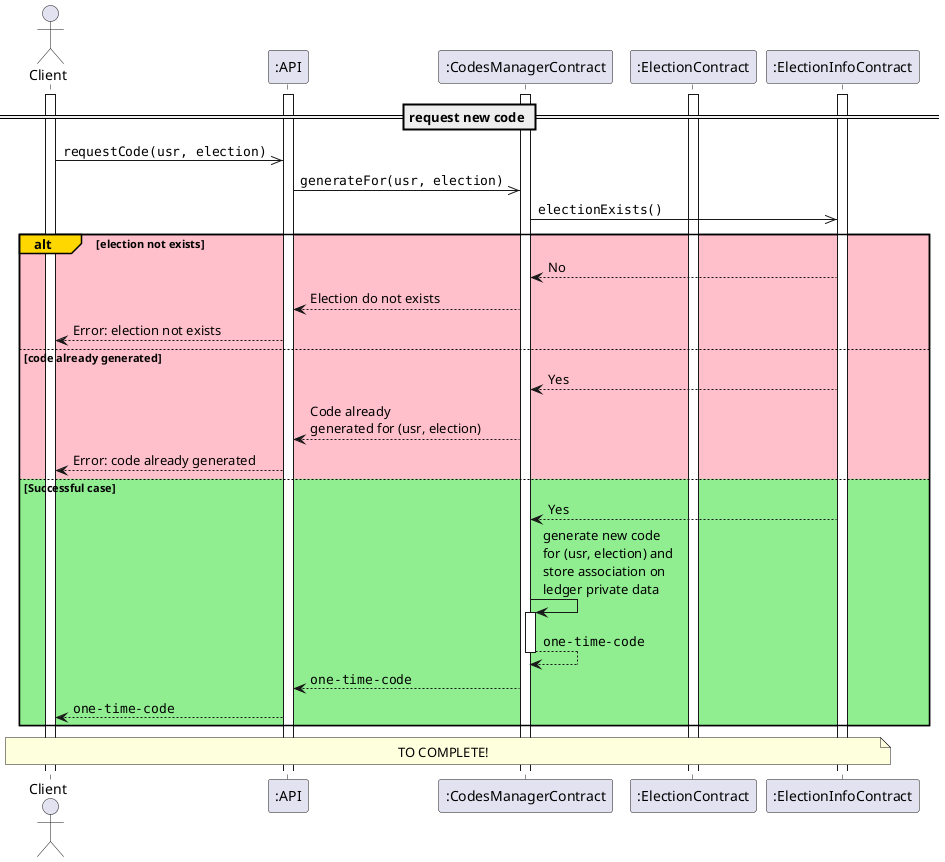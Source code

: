 @startuml codes-interaction

actor Client as C
participant ":API" as API
participant ":CodesManagerContract" as CM
participant ":ElectionContract" as EC
participant ":ElectionInfoContract" as EI

activate C
activate API
activate CM
activate EC
activate EI

== request new code ==

C ->> API : ""requestCode(usr, election)""
API ->> CM : ""generateFor(usr, election)""
CM ->> EI : ""electionExists()""

alt#Gold #Pink election not exists
    EI --> CM : No
    CM --> API : Election do not exists
    API --> C : Error: election not exists
else code already generated
    EI --> CM : Yes
    CM --> API : Code already \ngenerated for (usr, election)
    API --> C : Error: code already generated
else #LightGreen Successful case
    EI --> CM : Yes
    CM -> CM : generate new code \nfor (usr, election) and \nstore association on \nledger private data
    activate CM
    CM --> CM : ""one-time-code""
    deactivate CM
    CM --> API : ""one-time-code""
    API --> C : ""one-time-code""
end

note over C, EI
    TO COMPLETE!
end note

@enduml